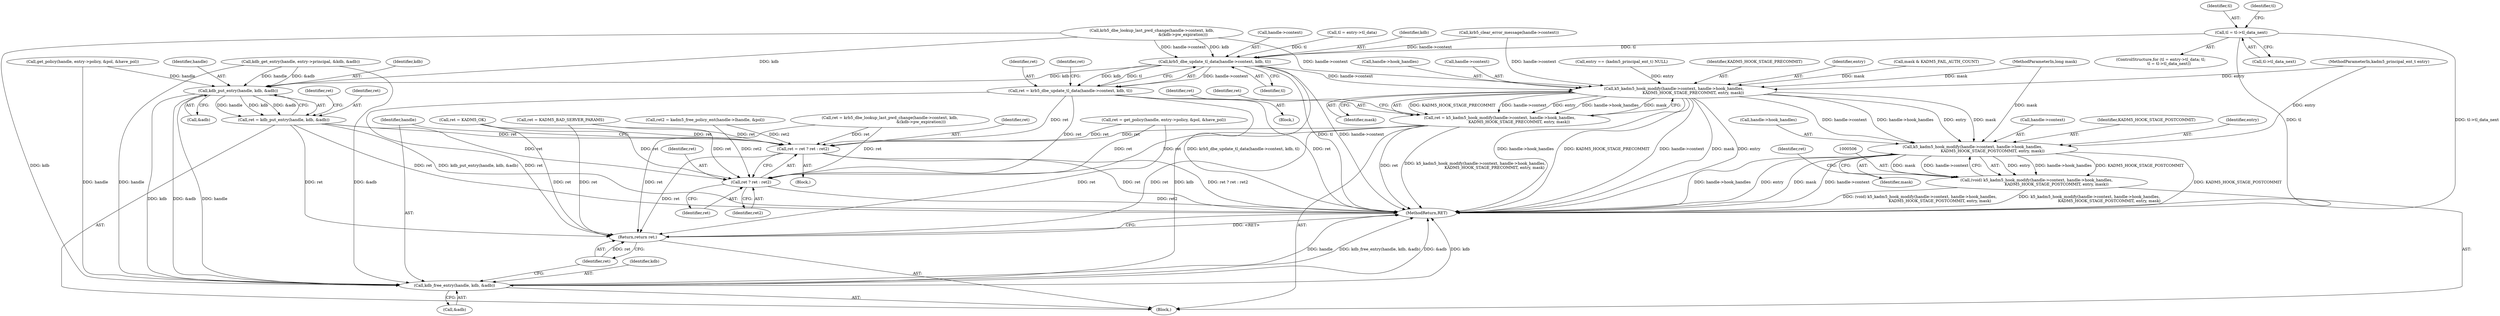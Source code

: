 digraph "0_krb5_b863de7fbf080b15e347a736fdda0a82d42f4f6b_0@pointer" {
"1000436" [label="(Call,tl = tl->tl_data_next)"];
"1000444" [label="(Call,krb5_dbe_update_tl_data(handle->context, kdb, tl))"];
"1000442" [label="(Call,ret = krb5_dbe_update_tl_data(handle->context, kdb, tl))"];
"1000532" [label="(Call,ret = ret ? ret : ret2)"];
"1000543" [label="(Return,return ret;)"];
"1000534" [label="(Call,ret ? ret : ret2)"];
"1000482" [label="(Call,k5_kadm5_hook_modify(handle->context, handle->hook_handles,\n                               KADM5_HOOK_STAGE_PRECOMMIT, entry, mask))"];
"1000480" [label="(Call,ret = k5_kadm5_hook_modify(handle->context, handle->hook_handles,\n                               KADM5_HOOK_STAGE_PRECOMMIT, entry, mask))"];
"1000507" [label="(Call,k5_kadm5_hook_modify(handle->context, handle->hook_handles,\n                                KADM5_HOOK_STAGE_POSTCOMMIT, entry, mask))"];
"1000505" [label="(Call,(void) k5_kadm5_hook_modify(handle->context, handle->hook_handles,\n                                KADM5_HOOK_STAGE_POSTCOMMIT, entry, mask))"];
"1000497" [label="(Call,kdb_put_entry(handle, kdb, &adb))"];
"1000495" [label="(Call,ret = kdb_put_entry(handle, kdb, &adb))"];
"1000538" [label="(Call,kdb_free_entry(handle, kdb, &adb))"];
"1000187" [label="(Call,entry == (kadm5_principal_ent_t) NULL)"];
"1000438" [label="(Call,tl->tl_data_next)"];
"1000283" [label="(Call,ret = krb5_dbe_lookup_last_pwd_change(handle->context, kdb,\n                                                  &(kdb->pw_expiration)))"];
"1000489" [label="(Identifier,KADM5_HOOK_STAGE_PRECOMMIT)"];
"1000490" [label="(Identifier,entry)"];
"1000242" [label="(Call,get_policy(handle, entry->policy, &pol, &have_pol))"];
"1000539" [label="(Identifier,handle)"];
"1000491" [label="(Identifier,mask)"];
"1000516" [label="(Identifier,mask)"];
"1000495" [label="(Call,ret = kdb_put_entry(handle, kdb, &adb))"];
"1000508" [label="(Call,handle->context)"];
"1000514" [label="(Identifier,KADM5_HOOK_STAGE_POSTCOMMIT)"];
"1000455" [label="(Call,mask & KADM5_FAIL_AUTH_COUNT)"];
"1000503" [label="(Identifier,ret)"];
"1000541" [label="(Call,&adb)"];
"1000240" [label="(Call,ret = get_policy(handle, entry->policy, &pol, &have_pol))"];
"1000486" [label="(Call,handle->hook_handles)"];
"1000524" [label="(Call,ret2 = kadm5_free_policy_ent(handle->lhandle, &pol))"];
"1000436" [label="(Call,tl = tl->tl_data_next)"];
"1000285" [label="(Call,krb5_dbe_lookup_last_pwd_change(handle->context, kdb,\n                                                  &(kdb->pw_expiration)))"];
"1000222" [label="(Call,kdb_get_entry(handle, entry->principal, &kdb, &adb))"];
"1000543" [label="(Return,return ret;)"];
"1000444" [label="(Call,krb5_dbe_update_tl_data(handle->context, kdb, tl))"];
"1000515" [label="(Identifier,entry)"];
"1000445" [label="(Call,handle->context)"];
"1000498" [label="(Identifier,handle)"];
"1000451" [label="(Identifier,ret)"];
"1000497" [label="(Call,kdb_put_entry(handle, kdb, &adb))"];
"1000507" [label="(Call,k5_kadm5_hook_modify(handle->context, handle->hook_handles,\n                                KADM5_HOOK_STAGE_POSTCOMMIT, entry, mask))"];
"1000480" [label="(Call,ret = k5_kadm5_hook_modify(handle->context, handle->hook_handles,\n                               KADM5_HOOK_STAGE_PRECOMMIT, entry, mask))"];
"1000536" [label="(Identifier,ret)"];
"1000537" [label="(Identifier,ret2)"];
"1000535" [label="(Identifier,ret)"];
"1000108" [label="(MethodParameterIn,kadm5_principal_ent_t entry)"];
"1000511" [label="(Call,handle->hook_handles)"];
"1000449" [label="(Identifier,tl)"];
"1000481" [label="(Identifier,ret)"];
"1000109" [label="(MethodParameterIn,long mask)"];
"1000128" [label="(Call,krb5_clear_error_message(handle->context))"];
"1000533" [label="(Identifier,ret)"];
"1000517" [label="(Call,ret = KADM5_OK)"];
"1000441" [label="(Block,)"];
"1000544" [label="(Identifier,ret)"];
"1000437" [label="(Identifier,tl)"];
"1000505" [label="(Call,(void) k5_kadm5_hook_modify(handle->context, handle->hook_handles,\n                                KADM5_HOOK_STAGE_POSTCOMMIT, entry, mask))"];
"1000500" [label="(Call,&adb)"];
"1000442" [label="(Call,ret = krb5_dbe_update_tl_data(handle->context, kdb, tl))"];
"1000466" [label="(Call,ret = KADM5_BAD_SERVER_PARAMS)"];
"1000540" [label="(Identifier,kdb)"];
"1000518" [label="(Identifier,ret)"];
"1000538" [label="(Call,kdb_free_entry(handle, kdb, &adb))"];
"1000496" [label="(Identifier,ret)"];
"1000435" [label="(Identifier,tl)"];
"1000430" [label="(Call,tl = entry->tl_data)"];
"1000545" [label="(MethodReturn,RET)"];
"1000110" [label="(Block,)"];
"1000482" [label="(Call,k5_kadm5_hook_modify(handle->context, handle->hook_handles,\n                               KADM5_HOOK_STAGE_PRECOMMIT, entry, mask))"];
"1000532" [label="(Call,ret = ret ? ret : ret2)"];
"1000523" [label="(Block,)"];
"1000429" [label="(ControlStructure,for (tl = entry->tl_data; tl;\n             tl = tl->tl_data_next))"];
"1000443" [label="(Identifier,ret)"];
"1000499" [label="(Identifier,kdb)"];
"1000493" [label="(Identifier,ret)"];
"1000483" [label="(Call,handle->context)"];
"1000448" [label="(Identifier,kdb)"];
"1000534" [label="(Call,ret ? ret : ret2)"];
"1000436" -> "1000429"  [label="AST: "];
"1000436" -> "1000438"  [label="CFG: "];
"1000437" -> "1000436"  [label="AST: "];
"1000438" -> "1000436"  [label="AST: "];
"1000435" -> "1000436"  [label="CFG: "];
"1000436" -> "1000545"  [label="DDG: tl"];
"1000436" -> "1000545"  [label="DDG: tl->tl_data_next"];
"1000436" -> "1000444"  [label="DDG: tl"];
"1000444" -> "1000442"  [label="AST: "];
"1000444" -> "1000449"  [label="CFG: "];
"1000445" -> "1000444"  [label="AST: "];
"1000448" -> "1000444"  [label="AST: "];
"1000449" -> "1000444"  [label="AST: "];
"1000442" -> "1000444"  [label="CFG: "];
"1000444" -> "1000545"  [label="DDG: tl"];
"1000444" -> "1000545"  [label="DDG: handle->context"];
"1000444" -> "1000442"  [label="DDG: handle->context"];
"1000444" -> "1000442"  [label="DDG: kdb"];
"1000444" -> "1000442"  [label="DDG: tl"];
"1000285" -> "1000444"  [label="DDG: handle->context"];
"1000285" -> "1000444"  [label="DDG: kdb"];
"1000128" -> "1000444"  [label="DDG: handle->context"];
"1000430" -> "1000444"  [label="DDG: tl"];
"1000444" -> "1000482"  [label="DDG: handle->context"];
"1000444" -> "1000497"  [label="DDG: kdb"];
"1000444" -> "1000538"  [label="DDG: kdb"];
"1000442" -> "1000441"  [label="AST: "];
"1000443" -> "1000442"  [label="AST: "];
"1000451" -> "1000442"  [label="CFG: "];
"1000442" -> "1000545"  [label="DDG: ret"];
"1000442" -> "1000545"  [label="DDG: krb5_dbe_update_tl_data(handle->context, kdb, tl)"];
"1000442" -> "1000532"  [label="DDG: ret"];
"1000442" -> "1000534"  [label="DDG: ret"];
"1000442" -> "1000543"  [label="DDG: ret"];
"1000532" -> "1000523"  [label="AST: "];
"1000532" -> "1000534"  [label="CFG: "];
"1000533" -> "1000532"  [label="AST: "];
"1000534" -> "1000532"  [label="AST: "];
"1000539" -> "1000532"  [label="CFG: "];
"1000532" -> "1000545"  [label="DDG: ret"];
"1000532" -> "1000545"  [label="DDG: ret ? ret : ret2"];
"1000495" -> "1000532"  [label="DDG: ret"];
"1000466" -> "1000532"  [label="DDG: ret"];
"1000517" -> "1000532"  [label="DDG: ret"];
"1000480" -> "1000532"  [label="DDG: ret"];
"1000240" -> "1000532"  [label="DDG: ret"];
"1000283" -> "1000532"  [label="DDG: ret"];
"1000524" -> "1000532"  [label="DDG: ret2"];
"1000532" -> "1000543"  [label="DDG: ret"];
"1000543" -> "1000110"  [label="AST: "];
"1000543" -> "1000544"  [label="CFG: "];
"1000544" -> "1000543"  [label="AST: "];
"1000545" -> "1000543"  [label="CFG: "];
"1000543" -> "1000545"  [label="DDG: <RET>"];
"1000544" -> "1000543"  [label="DDG: ret"];
"1000495" -> "1000543"  [label="DDG: ret"];
"1000466" -> "1000543"  [label="DDG: ret"];
"1000517" -> "1000543"  [label="DDG: ret"];
"1000480" -> "1000543"  [label="DDG: ret"];
"1000240" -> "1000543"  [label="DDG: ret"];
"1000283" -> "1000543"  [label="DDG: ret"];
"1000534" -> "1000536"  [label="CFG: "];
"1000534" -> "1000537"  [label="CFG: "];
"1000535" -> "1000534"  [label="AST: "];
"1000536" -> "1000534"  [label="AST: "];
"1000537" -> "1000534"  [label="AST: "];
"1000534" -> "1000545"  [label="DDG: ret2"];
"1000495" -> "1000534"  [label="DDG: ret"];
"1000466" -> "1000534"  [label="DDG: ret"];
"1000517" -> "1000534"  [label="DDG: ret"];
"1000480" -> "1000534"  [label="DDG: ret"];
"1000240" -> "1000534"  [label="DDG: ret"];
"1000283" -> "1000534"  [label="DDG: ret"];
"1000524" -> "1000534"  [label="DDG: ret2"];
"1000482" -> "1000480"  [label="AST: "];
"1000482" -> "1000491"  [label="CFG: "];
"1000483" -> "1000482"  [label="AST: "];
"1000486" -> "1000482"  [label="AST: "];
"1000489" -> "1000482"  [label="AST: "];
"1000490" -> "1000482"  [label="AST: "];
"1000491" -> "1000482"  [label="AST: "];
"1000480" -> "1000482"  [label="CFG: "];
"1000482" -> "1000545"  [label="DDG: handle->hook_handles"];
"1000482" -> "1000545"  [label="DDG: KADM5_HOOK_STAGE_PRECOMMIT"];
"1000482" -> "1000545"  [label="DDG: handle->context"];
"1000482" -> "1000545"  [label="DDG: mask"];
"1000482" -> "1000545"  [label="DDG: entry"];
"1000482" -> "1000480"  [label="DDG: KADM5_HOOK_STAGE_PRECOMMIT"];
"1000482" -> "1000480"  [label="DDG: handle->context"];
"1000482" -> "1000480"  [label="DDG: entry"];
"1000482" -> "1000480"  [label="DDG: handle->hook_handles"];
"1000482" -> "1000480"  [label="DDG: mask"];
"1000285" -> "1000482"  [label="DDG: handle->context"];
"1000128" -> "1000482"  [label="DDG: handle->context"];
"1000187" -> "1000482"  [label="DDG: entry"];
"1000108" -> "1000482"  [label="DDG: entry"];
"1000109" -> "1000482"  [label="DDG: mask"];
"1000455" -> "1000482"  [label="DDG: mask"];
"1000482" -> "1000507"  [label="DDG: handle->context"];
"1000482" -> "1000507"  [label="DDG: handle->hook_handles"];
"1000482" -> "1000507"  [label="DDG: entry"];
"1000482" -> "1000507"  [label="DDG: mask"];
"1000480" -> "1000110"  [label="AST: "];
"1000481" -> "1000480"  [label="AST: "];
"1000493" -> "1000480"  [label="CFG: "];
"1000480" -> "1000545"  [label="DDG: ret"];
"1000480" -> "1000545"  [label="DDG: k5_kadm5_hook_modify(handle->context, handle->hook_handles,\n                               KADM5_HOOK_STAGE_PRECOMMIT, entry, mask)"];
"1000507" -> "1000505"  [label="AST: "];
"1000507" -> "1000516"  [label="CFG: "];
"1000508" -> "1000507"  [label="AST: "];
"1000511" -> "1000507"  [label="AST: "];
"1000514" -> "1000507"  [label="AST: "];
"1000515" -> "1000507"  [label="AST: "];
"1000516" -> "1000507"  [label="AST: "];
"1000505" -> "1000507"  [label="CFG: "];
"1000507" -> "1000545"  [label="DDG: KADM5_HOOK_STAGE_POSTCOMMIT"];
"1000507" -> "1000545"  [label="DDG: handle->hook_handles"];
"1000507" -> "1000545"  [label="DDG: entry"];
"1000507" -> "1000545"  [label="DDG: mask"];
"1000507" -> "1000545"  [label="DDG: handle->context"];
"1000507" -> "1000505"  [label="DDG: entry"];
"1000507" -> "1000505"  [label="DDG: handle->hook_handles"];
"1000507" -> "1000505"  [label="DDG: KADM5_HOOK_STAGE_POSTCOMMIT"];
"1000507" -> "1000505"  [label="DDG: mask"];
"1000507" -> "1000505"  [label="DDG: handle->context"];
"1000108" -> "1000507"  [label="DDG: entry"];
"1000109" -> "1000507"  [label="DDG: mask"];
"1000505" -> "1000110"  [label="AST: "];
"1000506" -> "1000505"  [label="AST: "];
"1000518" -> "1000505"  [label="CFG: "];
"1000505" -> "1000545"  [label="DDG: k5_kadm5_hook_modify(handle->context, handle->hook_handles,\n                                KADM5_HOOK_STAGE_POSTCOMMIT, entry, mask)"];
"1000505" -> "1000545"  [label="DDG: (void) k5_kadm5_hook_modify(handle->context, handle->hook_handles,\n                                KADM5_HOOK_STAGE_POSTCOMMIT, entry, mask)"];
"1000497" -> "1000495"  [label="AST: "];
"1000497" -> "1000500"  [label="CFG: "];
"1000498" -> "1000497"  [label="AST: "];
"1000499" -> "1000497"  [label="AST: "];
"1000500" -> "1000497"  [label="AST: "];
"1000495" -> "1000497"  [label="CFG: "];
"1000497" -> "1000495"  [label="DDG: handle"];
"1000497" -> "1000495"  [label="DDG: kdb"];
"1000497" -> "1000495"  [label="DDG: &adb"];
"1000222" -> "1000497"  [label="DDG: handle"];
"1000222" -> "1000497"  [label="DDG: &adb"];
"1000242" -> "1000497"  [label="DDG: handle"];
"1000285" -> "1000497"  [label="DDG: kdb"];
"1000497" -> "1000538"  [label="DDG: handle"];
"1000497" -> "1000538"  [label="DDG: kdb"];
"1000497" -> "1000538"  [label="DDG: &adb"];
"1000495" -> "1000110"  [label="AST: "];
"1000496" -> "1000495"  [label="AST: "];
"1000503" -> "1000495"  [label="CFG: "];
"1000495" -> "1000545"  [label="DDG: ret"];
"1000495" -> "1000545"  [label="DDG: kdb_put_entry(handle, kdb, &adb)"];
"1000538" -> "1000110"  [label="AST: "];
"1000538" -> "1000541"  [label="CFG: "];
"1000539" -> "1000538"  [label="AST: "];
"1000540" -> "1000538"  [label="AST: "];
"1000541" -> "1000538"  [label="AST: "];
"1000544" -> "1000538"  [label="CFG: "];
"1000538" -> "1000545"  [label="DDG: kdb"];
"1000538" -> "1000545"  [label="DDG: handle"];
"1000538" -> "1000545"  [label="DDG: kdb_free_entry(handle, kdb, &adb)"];
"1000538" -> "1000545"  [label="DDG: &adb"];
"1000222" -> "1000538"  [label="DDG: handle"];
"1000222" -> "1000538"  [label="DDG: &adb"];
"1000242" -> "1000538"  [label="DDG: handle"];
"1000285" -> "1000538"  [label="DDG: kdb"];
}
